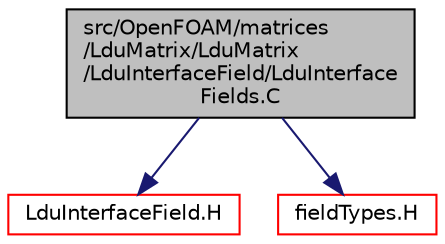 digraph "src/OpenFOAM/matrices/LduMatrix/LduMatrix/LduInterfaceField/LduInterfaceFields.C"
{
  bgcolor="transparent";
  edge [fontname="Helvetica",fontsize="10",labelfontname="Helvetica",labelfontsize="10"];
  node [fontname="Helvetica",fontsize="10",shape=record];
  Node0 [label="src/OpenFOAM/matrices\l/LduMatrix/LduMatrix\l/LduInterfaceField/LduInterface\lFields.C",height=0.2,width=0.4,color="black", fillcolor="grey75", style="filled", fontcolor="black"];
  Node0 -> Node1 [color="midnightblue",fontsize="10",style="solid",fontname="Helvetica"];
  Node1 [label="LduInterfaceField.H",height=0.2,width=0.4,color="red",URL="$a11594.html"];
  Node0 -> Node101 [color="midnightblue",fontsize="10",style="solid",fontname="Helvetica"];
  Node101 [label="fieldTypes.H",height=0.2,width=0.4,color="red",URL="$a10322.html",tooltip="Include the header files for all the primitive types that Fields are instantiated for..."];
}
